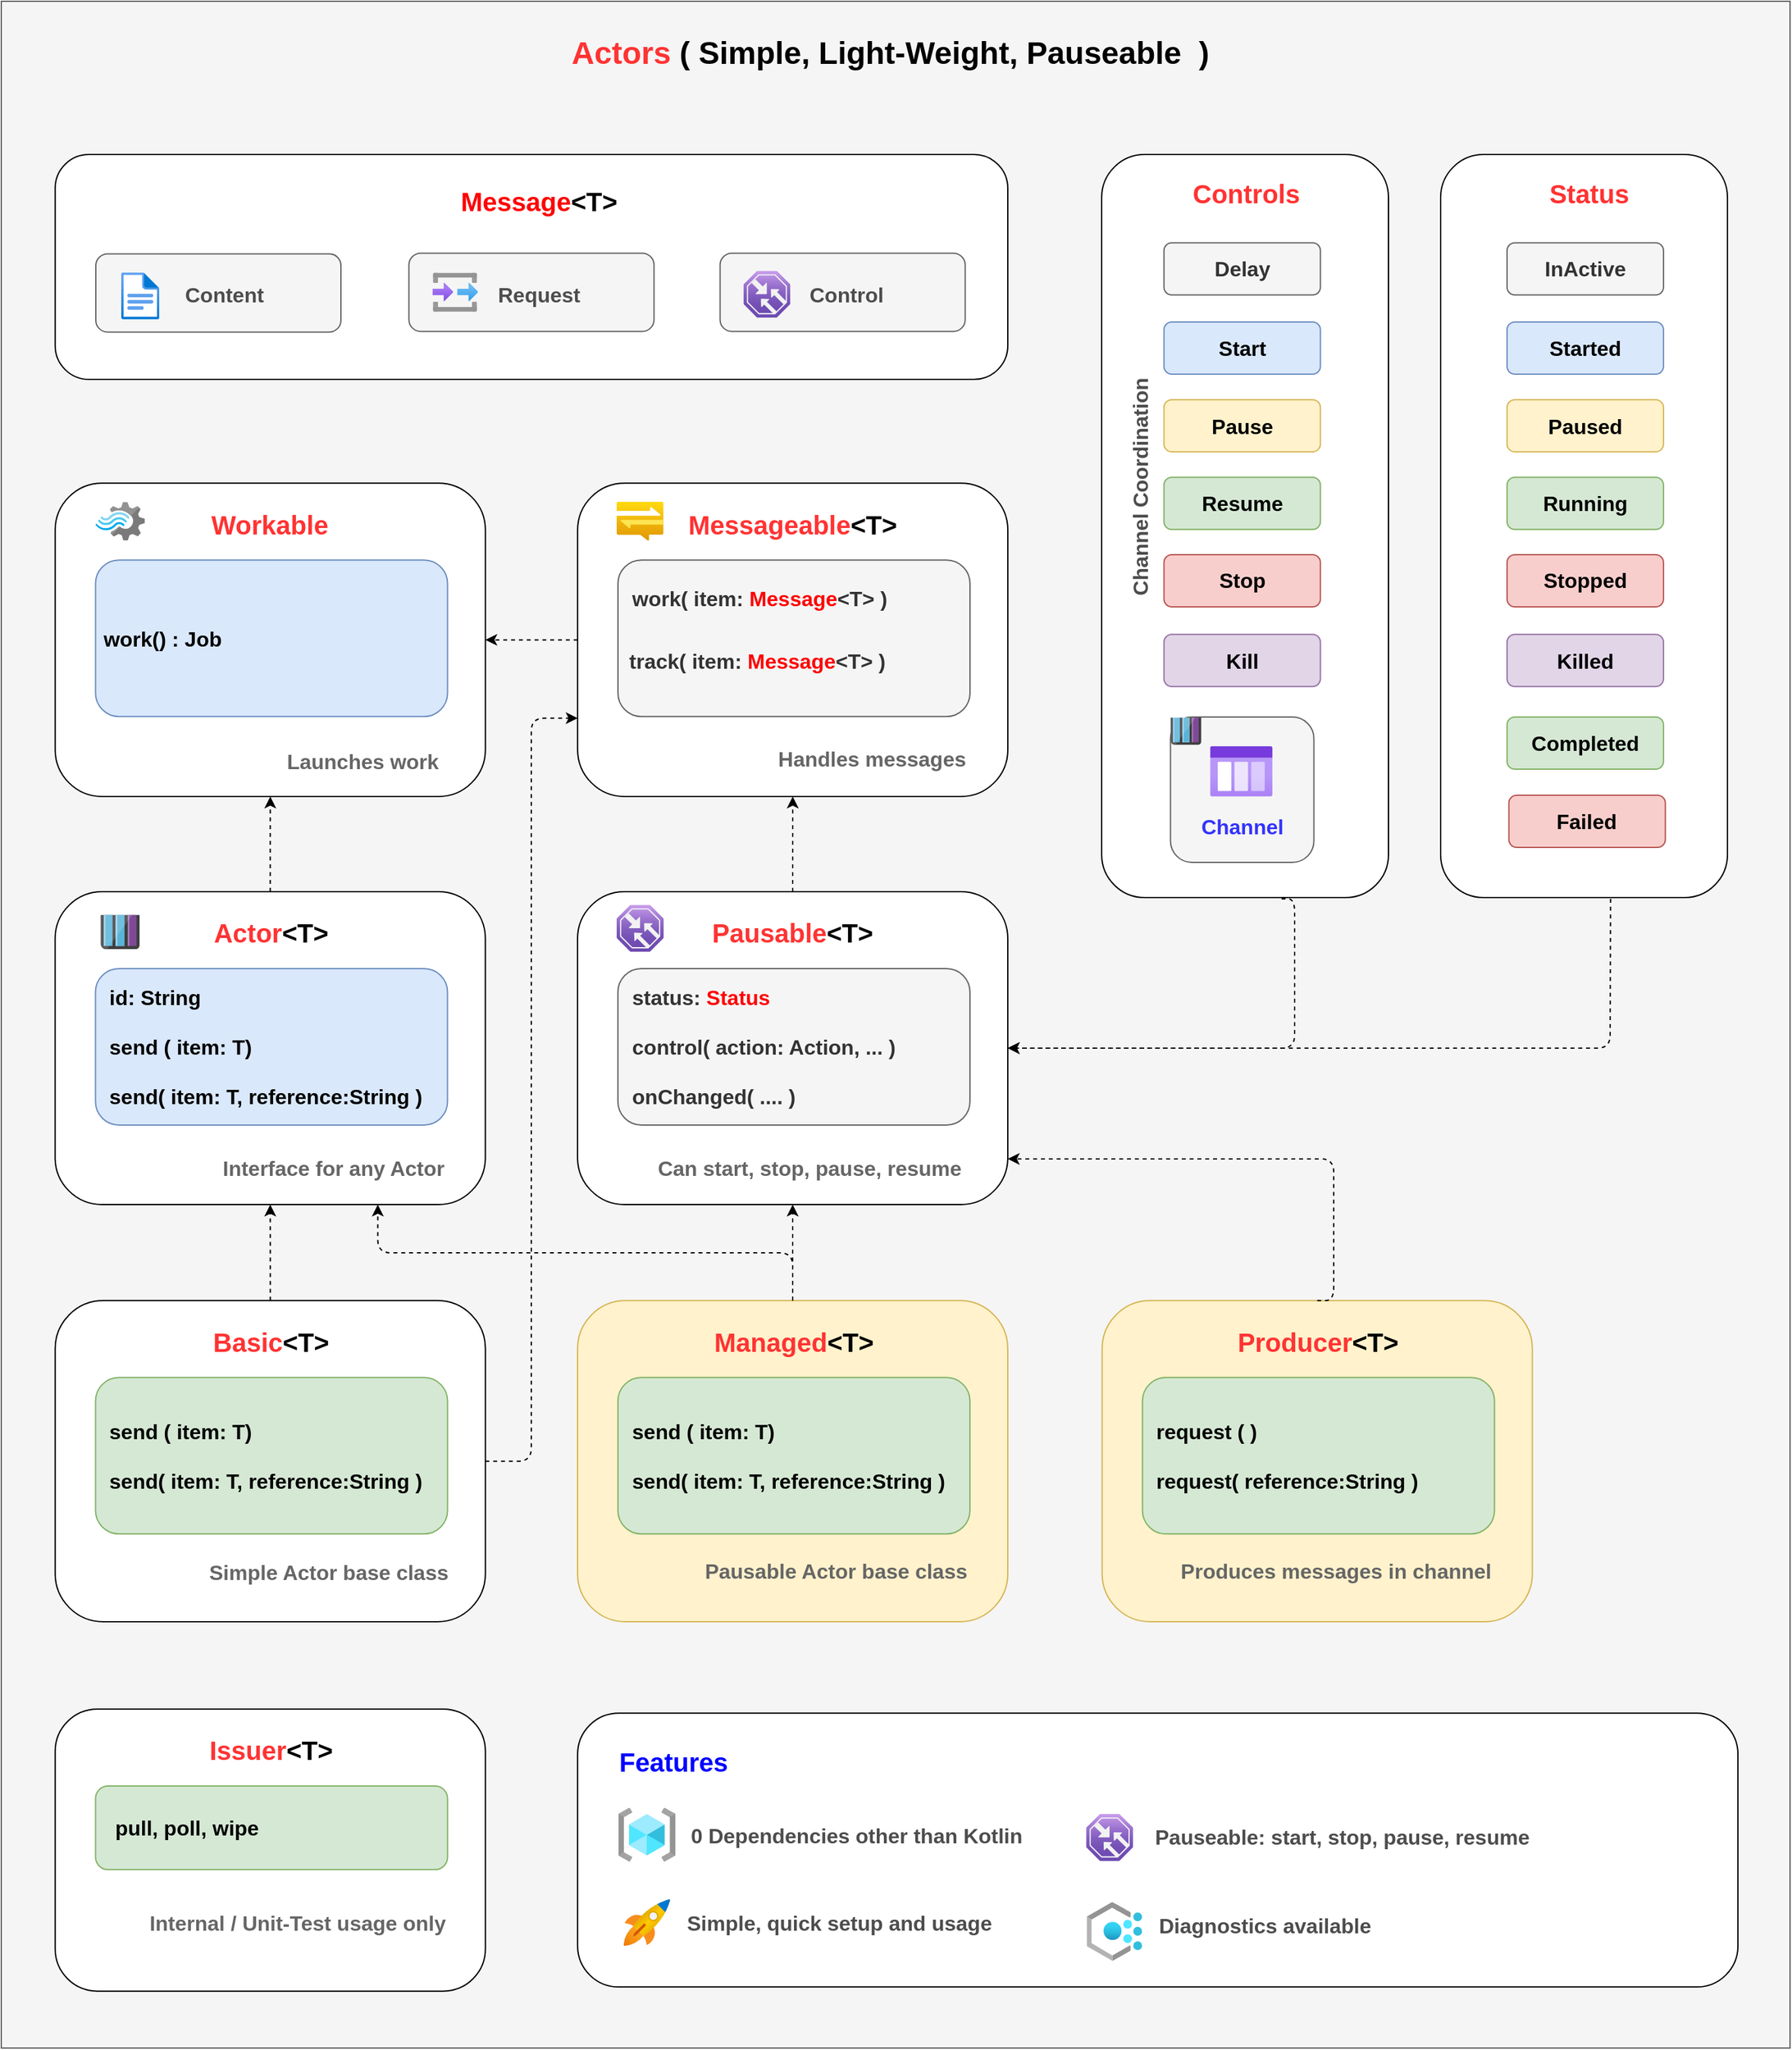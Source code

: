 <mxfile version="14.0.1" type="device"><diagram id="WI9T0HZ2pTsCkuznbFz-" name="Page-1"><mxGraphModel dx="2372" dy="1414" grid="1" gridSize="10" guides="1" tooltips="1" connect="1" arrows="1" fold="1" page="1" pageScale="1" pageWidth="583" pageHeight="413" math="0" shadow="0"><root><mxCell id="0"/><mxCell id="1" parent="0"/><mxCell id="dkpI0AUmnZosLw2rEWEU-10" value="" style="rounded=0;whiteSpace=wrap;html=1;fillColor=#f5f5f5;strokeColor=#666666;fontColor=#333333;" parent="1" vertex="1"><mxGeometry x="18" y="20" width="1372" height="1570" as="geometry"/></mxCell><mxCell id="uuMANsUaI2Tj1Zlfy81S-11" value="" style="rounded=1;whiteSpace=wrap;html=1;glass=0;strokeWidth=1;fontSize=14;align=left;" vertex="1" parent="1"><mxGeometry x="862" y="137.54" width="220" height="570" as="geometry"/></mxCell><mxCell id="HlOIRCmBT_TTQaV18blw-192" value="" style="rounded=1;whiteSpace=wrap;html=1;glass=0;strokeWidth=1;fontSize=14;align=left;" parent="1" vertex="1"><mxGeometry x="59.32" y="137.54" width="730.68" height="172.46" as="geometry"/></mxCell><mxCell id="HlOIRCmBT_TTQaV18blw-216" value="" style="rounded=1;whiteSpace=wrap;html=1;glass=0;strokeColor=#666666;strokeWidth=1;fillColor=#f5f5f5;fontSize=14;fontColor=#333333;align=right;" parent="1" vertex="1"><mxGeometry x="90.5" y="213.7" width="188" height="60" as="geometry"/></mxCell><mxCell id="LH2sXzoeOZG54SC4Cbi2-18" value="" style="rounded=1;whiteSpace=wrap;html=1;glass=0;align=left;" parent="1" vertex="1"><mxGeometry x="59.28" y="703" width="330" height="240" as="geometry"/></mxCell><mxCell id="LH2sXzoeOZG54SC4Cbi2-17" value="&lt;font size=&quot;1&quot;&gt;&lt;b style=&quot;font-size: 20px&quot;&gt;&lt;font color=&quot;#ff3333&quot;&gt;Actor&lt;/font&gt;&amp;lt;T&amp;gt;&lt;/b&gt;&lt;/font&gt;" style="text;html=1;strokeColor=none;fillColor=none;align=center;verticalAlign=middle;whiteSpace=wrap;rounded=0;" parent="1" vertex="1"><mxGeometry x="190.24" y="718.9" width="70" height="30" as="geometry"/></mxCell><mxCell id="dkpI0AUmnZosLw2rEWEU-12" value="&lt;font style=&quot;font-size: 24px&quot;&gt;&lt;b&gt;&lt;font color=&quot;#ff3333&quot; style=&quot;font-size: 24px&quot;&gt;Actors&lt;/font&gt;&lt;font color=&quot;#3333ff&quot; style=&quot;font-size: 24px&quot;&gt;&amp;nbsp;&lt;/font&gt;( Simple, Light-Weight, Pauseable&amp;nbsp; )&lt;/b&gt;&lt;/font&gt;" style="text;html=1;strokeColor=none;fillColor=none;align=center;verticalAlign=middle;whiteSpace=wrap;rounded=0;" parent="1" vertex="1"><mxGeometry x="50" y="50" width="1300" height="20" as="geometry"/></mxCell><mxCell id="HlOIRCmBT_TTQaV18blw-201" value="&lt;font style=&quot;font-size: 16px&quot;&gt;&lt;b&gt;Content&lt;/b&gt;&lt;/font&gt;" style="text;html=1;strokeColor=none;fillColor=none;align=left;verticalAlign=middle;whiteSpace=wrap;rounded=0;fontColor=#4D4D4D;" parent="1" vertex="1"><mxGeometry x="157.45" y="235.2" width="106.6" height="20" as="geometry"/></mxCell><mxCell id="HlOIRCmBT_TTQaV18blw-208" value="&lt;font&gt;&lt;b&gt;&lt;span style=&quot;font-size: 20px&quot;&gt;&lt;font color=&quot;#ff0000&quot;&gt;Message&lt;/font&gt;&lt;font color=&quot;#000000&quot;&gt;&amp;lt;T&amp;gt;&lt;/font&gt;&lt;/span&gt;&lt;br&gt;&lt;/b&gt;&lt;/font&gt;" style="text;html=1;strokeColor=none;fillColor=none;align=center;verticalAlign=middle;whiteSpace=wrap;rounded=0;fontColor=#0000FF;" parent="1" vertex="1"><mxGeometry x="99.5" y="157.54" width="660.5" height="30" as="geometry"/></mxCell><mxCell id="HlOIRCmBT_TTQaV18blw-219" value="" style="rounded=1;whiteSpace=wrap;html=1;glass=0;strokeColor=#666666;strokeWidth=1;fillColor=#f5f5f5;fontSize=14;fontColor=#333333;align=right;" parent="1" vertex="1"><mxGeometry x="330.66" y="213.2" width="188" height="60" as="geometry"/></mxCell><mxCell id="HlOIRCmBT_TTQaV18blw-221" value="&lt;font style=&quot;font-size: 16px&quot;&gt;&lt;b&gt;Request&lt;/b&gt;&lt;/font&gt;" style="text;html=1;strokeColor=none;fillColor=none;align=left;verticalAlign=middle;whiteSpace=wrap;rounded=0;fontColor=#4D4D4D;" parent="1" vertex="1"><mxGeometry x="397.36" y="234.7" width="110.81" height="20" as="geometry"/></mxCell><mxCell id="HlOIRCmBT_TTQaV18blw-226" value="" style="aspect=fixed;html=1;points=[];align=center;image;fontSize=12;image=img/lib/azure2/general/Input_Output.svg;rounded=0;glass=0;strokeColor=#D79B00;strokeWidth=1;fillColor=#66B2FF;gradientColor=none;" parent="1" vertex="1"><mxGeometry x="348.7" y="228.2" width="34.91" height="30" as="geometry"/></mxCell><mxCell id="HlOIRCmBT_TTQaV18blw-234" value="" style="rounded=1;whiteSpace=wrap;html=1;glass=0;strokeColor=#666666;strokeWidth=1;fillColor=#f5f5f5;fontSize=14;fontColor=#333333;align=right;" parent="1" vertex="1"><mxGeometry x="569.32" y="213.2" width="188" height="60" as="geometry"/></mxCell><mxCell id="HlOIRCmBT_TTQaV18blw-236" value="&lt;font style=&quot;font-size: 16px&quot;&gt;&lt;b&gt;Control&lt;/b&gt;&lt;/font&gt;" style="text;html=1;strokeColor=none;fillColor=none;align=left;verticalAlign=middle;whiteSpace=wrap;rounded=0;fontColor=#4D4D4D;" parent="1" vertex="1"><mxGeometry x="636.02" y="234.7" width="93.05" height="20" as="geometry"/></mxCell><mxCell id="HlOIRCmBT_TTQaV18blw-237" value="" style="aspect=fixed;html=1;points=[];align=center;image;fontSize=12;image=img/lib/azure2/networking/Traffic_Manager_Profiles.svg;rounded=0;glass=0;strokeColor=#D79B00;strokeWidth=1;fillColor=#66B2FF;gradientColor=none;" parent="1" vertex="1"><mxGeometry x="587.24" y="226.7" width="36" height="36" as="geometry"/></mxCell><mxCell id="HlOIRCmBT_TTQaV18blw-242" value="" style="rounded=1;whiteSpace=wrap;html=1;glass=0;align=left;fillColor=#f5f5f5;strokeColor=#666666;fontColor=#333333;" parent="1" vertex="1"><mxGeometry x="914.79" y="569.03" width="110" height="111.5" as="geometry"/></mxCell><mxCell id="HlOIRCmBT_TTQaV18blw-243" value="&lt;font style=&quot;font-size: 16px&quot; color=&quot;#3333ff&quot;&gt;&lt;b&gt;Channel&lt;/b&gt;&lt;/font&gt;" style="text;html=1;strokeColor=none;fillColor=none;align=center;verticalAlign=middle;whiteSpace=wrap;rounded=0;" parent="1" vertex="1"><mxGeometry x="929.79" y="642.89" width="80" height="20" as="geometry"/></mxCell><mxCell id="HlOIRCmBT_TTQaV18blw-244" value="" style="aspect=fixed;html=1;points=[];align=center;image;fontSize=12;image=img/lib/mscae/Queues_Storage.svg;glass=0;fillColor=#CCE5FF;" parent="1" vertex="1"><mxGeometry x="914.79" y="569.53" width="23.62" height="20.79" as="geometry"/></mxCell><mxCell id="HlOIRCmBT_TTQaV18blw-245" value="" style="aspect=fixed;html=1;points=[];align=center;image;fontSize=12;image=img/lib/azure2/general/Storage_Queue.svg;rounded=0;glass=0;strokeColor=#D79B00;strokeWidth=1;fillColor=#66B2FF;gradientColor=none;" parent="1" vertex="1"><mxGeometry x="945.17" y="591.19" width="47.8" height="38.84" as="geometry"/></mxCell><mxCell id="uuMANsUaI2Tj1Zlfy81S-4" value="&lt;font style=&quot;font-size: 16px&quot;&gt;&lt;b&gt;&amp;nbsp; id: String&lt;br&gt;&lt;/b&gt;&lt;b&gt;&lt;br&gt;&amp;nbsp; send ( item: T)&amp;nbsp;&lt;br&gt;&lt;br&gt;&amp;nbsp; send( item: T, reference:String )&amp;nbsp;&lt;/b&gt;&lt;/font&gt;" style="rounded=1;whiteSpace=wrap;html=1;align=left;fillColor=#dae8fc;strokeColor=#6c8ebf;" vertex="1" parent="1"><mxGeometry x="90.24" y="762" width="270" height="120" as="geometry"/></mxCell><mxCell id="uuMANsUaI2Tj1Zlfy81S-5" value="" style="rounded=1;whiteSpace=wrap;html=1;glass=0;align=left;" vertex="1" parent="1"><mxGeometry x="460.04" y="389.63" width="330" height="240.37" as="geometry"/></mxCell><mxCell id="uuMANsUaI2Tj1Zlfy81S-6" value="&lt;font size=&quot;1&quot;&gt;&lt;b style=&quot;font-size: 20px&quot;&gt;&lt;font color=&quot;#ff3333&quot;&gt;Messageable&lt;/font&gt;&amp;lt;T&amp;gt;&lt;/b&gt;&lt;/font&gt;" style="text;html=1;strokeColor=none;fillColor=none;align=center;verticalAlign=middle;whiteSpace=wrap;rounded=0;" vertex="1" parent="1"><mxGeometry x="490.04" y="405.53" width="270" height="30" as="geometry"/></mxCell><mxCell id="uuMANsUaI2Tj1Zlfy81S-7" value="&lt;span style=&quot;font-size: 16px&quot;&gt;&lt;b&gt;&amp;nbsp; work( item: &lt;font color=&quot;#ff0000&quot;&gt;Message&lt;/font&gt;&amp;lt;T&amp;gt; )&amp;nbsp;&lt;br&gt;&lt;/b&gt;&lt;/span&gt;&lt;br&gt;&lt;br&gt;&amp;nbsp;&amp;nbsp;&lt;b style=&quot;font-size: 16px&quot;&gt;track( item: &lt;font color=&quot;#ff0000&quot;&gt;Message&lt;/font&gt;&amp;lt;T&amp;gt; )&amp;nbsp;&lt;/b&gt;&lt;br&gt;&amp;nbsp; &amp;nbsp;" style="rounded=1;whiteSpace=wrap;html=1;align=left;fillColor=#f5f5f5;strokeColor=#666666;fontColor=#333333;" vertex="1" parent="1"><mxGeometry x="491.0" y="448.63" width="270" height="120" as="geometry"/></mxCell><mxCell id="uuMANsUaI2Tj1Zlfy81S-8" value="" style="rounded=1;whiteSpace=wrap;html=1;glass=0;align=left;" vertex="1" parent="1"><mxGeometry x="460" y="703" width="330" height="240" as="geometry"/></mxCell><mxCell id="uuMANsUaI2Tj1Zlfy81S-9" value="&lt;font size=&quot;1&quot;&gt;&lt;b style=&quot;font-size: 20px&quot;&gt;&lt;font color=&quot;#ff3333&quot;&gt;Pausable&lt;/font&gt;&amp;lt;T&amp;gt;&lt;/b&gt;&lt;/font&gt;" style="text;html=1;strokeColor=none;fillColor=none;align=center;verticalAlign=middle;whiteSpace=wrap;rounded=0;" vertex="1" parent="1"><mxGeometry x="490.0" y="718.9" width="270" height="30" as="geometry"/></mxCell><mxCell id="uuMANsUaI2Tj1Zlfy81S-10" value="&lt;font style=&quot;font-size: 16px&quot;&gt;&lt;b&gt;&amp;nbsp; status: &lt;font color=&quot;#ff0000&quot;&gt;Status&lt;/font&gt;&lt;br&gt;&lt;br&gt;&amp;nbsp; control( action: Action, ... )&amp;nbsp;&lt;br&gt;&lt;br&gt;&amp;nbsp; onChanged( .... )&amp;nbsp;&lt;br&gt;&lt;/b&gt;&lt;/font&gt;" style="rounded=1;whiteSpace=wrap;html=1;align=left;fillColor=#f5f5f5;strokeColor=#666666;fontColor=#333333;" vertex="1" parent="1"><mxGeometry x="490.96" y="762.0" width="270" height="120" as="geometry"/></mxCell><mxCell id="uuMANsUaI2Tj1Zlfy81S-12" value="&lt;b&gt;&lt;font style=&quot;font-size: 16px&quot;&gt;Pause&lt;/font&gt;&lt;/b&gt;" style="rounded=1;whiteSpace=wrap;html=1;fillColor=#fff2cc;strokeColor=#d6b656;" vertex="1" parent="1"><mxGeometry x="909.79" y="325.59" width="120" height="40" as="geometry"/></mxCell><mxCell id="uuMANsUaI2Tj1Zlfy81S-13" value="&lt;b&gt;&lt;font style=&quot;font-size: 16px&quot;&gt;Start&lt;/font&gt;&lt;/b&gt;" style="rounded=1;whiteSpace=wrap;html=1;fillColor=#dae8fc;strokeColor=#6c8ebf;" vertex="1" parent="1"><mxGeometry x="909.79" y="265.98" width="120" height="40" as="geometry"/></mxCell><mxCell id="uuMANsUaI2Tj1Zlfy81S-14" value="&lt;span style=&quot;font-size: 16px&quot;&gt;&lt;b&gt;Delay&lt;/b&gt;&lt;/span&gt;" style="rounded=1;whiteSpace=wrap;html=1;fillColor=#f5f5f5;strokeColor=#666666;fontColor=#333333;" vertex="1" parent="1"><mxGeometry x="909.79" y="205.23" width="120" height="40" as="geometry"/></mxCell><mxCell id="uuMANsUaI2Tj1Zlfy81S-15" value="&lt;span style=&quot;font-size: 16px&quot;&gt;&lt;b&gt;Resume&lt;/b&gt;&lt;/span&gt;" style="rounded=1;whiteSpace=wrap;html=1;fillColor=#d5e8d4;strokeColor=#82b366;" vertex="1" parent="1"><mxGeometry x="909.79" y="385.11" width="120" height="40" as="geometry"/></mxCell><mxCell id="uuMANsUaI2Tj1Zlfy81S-16" value="&lt;span style=&quot;font-size: 16px&quot;&gt;&lt;b&gt;Stop&lt;/b&gt;&lt;/span&gt;" style="rounded=1;whiteSpace=wrap;html=1;fillColor=#f8cecc;strokeColor=#b85450;" vertex="1" parent="1"><mxGeometry x="909.79" y="444.48" width="120" height="40" as="geometry"/></mxCell><mxCell id="uuMANsUaI2Tj1Zlfy81S-17" value="&lt;span style=&quot;font-size: 16px&quot;&gt;&lt;b&gt;Kill&lt;/b&gt;&lt;/span&gt;" style="rounded=1;whiteSpace=wrap;html=1;fillColor=#e1d5e7;strokeColor=#9673a6;" vertex="1" parent="1"><mxGeometry x="909.79" y="505.61" width="120" height="40" as="geometry"/></mxCell><mxCell id="uuMANsUaI2Tj1Zlfy81S-18" value="&lt;font color=&quot;#ff3333&quot;&gt;&lt;b&gt;&lt;font style=&quot;font-size: 20px&quot;&gt;Controls&lt;/font&gt;&lt;br&gt;&lt;/b&gt;&lt;/font&gt;" style="text;html=1;strokeColor=none;fillColor=none;align=center;verticalAlign=middle;whiteSpace=wrap;rounded=0;" vertex="1" parent="1"><mxGeometry x="907.61" y="151.7" width="130" height="30" as="geometry"/></mxCell><mxCell id="uuMANsUaI2Tj1Zlfy81S-19" value="" style="rounded=1;whiteSpace=wrap;html=1;glass=0;strokeWidth=1;fontSize=14;align=left;" vertex="1" parent="1"><mxGeometry x="1122" y="137.54" width="220" height="570" as="geometry"/></mxCell><mxCell id="uuMANsUaI2Tj1Zlfy81S-20" value="&lt;b&gt;&lt;font style=&quot;font-size: 16px&quot;&gt;Paused&lt;/font&gt;&lt;/b&gt;" style="rounded=1;whiteSpace=wrap;html=1;fillColor=#fff2cc;strokeColor=#d6b656;" vertex="1" parent="1"><mxGeometry x="1172.93" y="325.59" width="120" height="40" as="geometry"/></mxCell><mxCell id="uuMANsUaI2Tj1Zlfy81S-21" value="&lt;b&gt;&lt;font style=&quot;font-size: 16px&quot;&gt;Started&lt;/font&gt;&lt;/b&gt;" style="rounded=1;whiteSpace=wrap;html=1;fillColor=#dae8fc;strokeColor=#6c8ebf;" vertex="1" parent="1"><mxGeometry x="1172.93" y="265.98" width="120" height="40" as="geometry"/></mxCell><mxCell id="uuMANsUaI2Tj1Zlfy81S-22" value="&lt;span style=&quot;font-size: 16px&quot;&gt;&lt;b&gt;InActive&lt;/b&gt;&lt;/span&gt;" style="rounded=1;whiteSpace=wrap;html=1;fillColor=#f5f5f5;strokeColor=#666666;fontColor=#333333;" vertex="1" parent="1"><mxGeometry x="1172.93" y="205.23" width="120" height="40" as="geometry"/></mxCell><mxCell id="uuMANsUaI2Tj1Zlfy81S-23" value="&lt;span style=&quot;font-size: 16px&quot;&gt;&lt;b&gt;Running&lt;/b&gt;&lt;/span&gt;" style="rounded=1;whiteSpace=wrap;html=1;fillColor=#d5e8d4;strokeColor=#82b366;" vertex="1" parent="1"><mxGeometry x="1172.93" y="385.11" width="120" height="40" as="geometry"/></mxCell><mxCell id="uuMANsUaI2Tj1Zlfy81S-24" value="&lt;span style=&quot;font-size: 16px&quot;&gt;&lt;b&gt;Stopped&lt;/b&gt;&lt;/span&gt;" style="rounded=1;whiteSpace=wrap;html=1;fillColor=#f8cecc;strokeColor=#b85450;" vertex="1" parent="1"><mxGeometry x="1172.93" y="444.48" width="120" height="40" as="geometry"/></mxCell><mxCell id="uuMANsUaI2Tj1Zlfy81S-25" value="&lt;span style=&quot;font-size: 16px&quot;&gt;&lt;b&gt;Killed&lt;/b&gt;&lt;/span&gt;" style="rounded=1;whiteSpace=wrap;html=1;fillColor=#e1d5e7;strokeColor=#9673a6;" vertex="1" parent="1"><mxGeometry x="1172.93" y="505.61" width="120" height="40" as="geometry"/></mxCell><mxCell id="uuMANsUaI2Tj1Zlfy81S-26" value="&lt;font color=&quot;#ff3333&quot;&gt;&lt;b&gt;&lt;font style=&quot;font-size: 20px&quot;&gt;Status&lt;/font&gt;&lt;br&gt;&lt;/b&gt;&lt;/font&gt;" style="text;html=1;strokeColor=none;fillColor=none;align=center;verticalAlign=middle;whiteSpace=wrap;rounded=0;" vertex="1" parent="1"><mxGeometry x="1170.75" y="151.7" width="130" height="30" as="geometry"/></mxCell><mxCell id="uuMANsUaI2Tj1Zlfy81S-27" value="&lt;span style=&quot;font-size: 16px&quot;&gt;&lt;b&gt;Completed&lt;/b&gt;&lt;/span&gt;" style="rounded=1;whiteSpace=wrap;html=1;fillColor=#d5e8d4;strokeColor=#82b366;" vertex="1" parent="1"><mxGeometry x="1172.93" y="569.03" width="120" height="40" as="geometry"/></mxCell><mxCell id="uuMANsUaI2Tj1Zlfy81S-28" value="&lt;span style=&quot;font-size: 16px&quot;&gt;&lt;b&gt;Failed&lt;/b&gt;&lt;/span&gt;" style="rounded=1;whiteSpace=wrap;html=1;fillColor=#f8cecc;strokeColor=#b85450;" vertex="1" parent="1"><mxGeometry x="1174.34" y="629.03" width="120" height="40" as="geometry"/></mxCell><mxCell id="uuMANsUaI2Tj1Zlfy81S-29" value="" style="rounded=1;whiteSpace=wrap;html=1;glass=0;align=left;" vertex="1" parent="1"><mxGeometry x="59.32" y="1016.66" width="330" height="246.34" as="geometry"/></mxCell><mxCell id="uuMANsUaI2Tj1Zlfy81S-30" value="&lt;font size=&quot;1&quot;&gt;&lt;b style=&quot;font-size: 20px&quot;&gt;&lt;font color=&quot;#ff3333&quot;&gt;Basic&lt;/font&gt;&amp;lt;T&amp;gt;&lt;/b&gt;&lt;/font&gt;" style="text;html=1;strokeColor=none;fillColor=none;align=center;verticalAlign=middle;whiteSpace=wrap;rounded=0;" vertex="1" parent="1"><mxGeometry x="190.28" y="1032.56" width="70" height="30" as="geometry"/></mxCell><mxCell id="uuMANsUaI2Tj1Zlfy81S-31" value="&lt;font style=&quot;font-size: 16px&quot;&gt;&lt;b&gt;&amp;nbsp; send ( item: T)&amp;nbsp;&lt;br&gt;&lt;br&gt;&amp;nbsp; send( item: T, reference:String )&amp;nbsp;&lt;/b&gt;&lt;/font&gt;" style="rounded=1;whiteSpace=wrap;html=1;align=left;fillColor=#d5e8d4;strokeColor=#82b366;" vertex="1" parent="1"><mxGeometry x="90.28" y="1075.66" width="270" height="120" as="geometry"/></mxCell><mxCell id="uuMANsUaI2Tj1Zlfy81S-32" value="" style="rounded=1;whiteSpace=wrap;html=1;glass=0;align=left;fillColor=#fff2cc;strokeColor=#d6b656;" vertex="1" parent="1"><mxGeometry x="460" y="1016.66" width="330" height="246.34" as="geometry"/></mxCell><mxCell id="uuMANsUaI2Tj1Zlfy81S-33" value="&lt;font size=&quot;1&quot;&gt;&lt;b style=&quot;font-size: 20px&quot;&gt;&lt;font color=&quot;#ff3333&quot;&gt;Managed&lt;/font&gt;&amp;lt;T&amp;gt;&lt;/b&gt;&lt;/font&gt;" style="text;html=1;strokeColor=none;fillColor=none;align=center;verticalAlign=middle;whiteSpace=wrap;rounded=0;" vertex="1" parent="1"><mxGeometry x="590.96" y="1032.56" width="70" height="30" as="geometry"/></mxCell><mxCell id="uuMANsUaI2Tj1Zlfy81S-34" value="&lt;font style=&quot;font-size: 16px&quot;&gt;&lt;b&gt;&amp;nbsp; send ( item: T)&amp;nbsp;&lt;br&gt;&lt;br&gt;&amp;nbsp; send( item: T, reference:String )&amp;nbsp;&lt;/b&gt;&lt;/font&gt;" style="rounded=1;whiteSpace=wrap;html=1;align=left;fillColor=#d5e8d4;strokeColor=#82b366;" vertex="1" parent="1"><mxGeometry x="490.96" y="1075.66" width="270" height="120" as="geometry"/></mxCell><mxCell id="uuMANsUaI2Tj1Zlfy81S-35" value="" style="rounded=1;whiteSpace=wrap;html=1;glass=0;align=left;fillColor=#fff2cc;strokeColor=#d6b656;" vertex="1" parent="1"><mxGeometry x="862.34" y="1016.66" width="330" height="246.34" as="geometry"/></mxCell><mxCell id="uuMANsUaI2Tj1Zlfy81S-36" value="&lt;font size=&quot;1&quot;&gt;&lt;b style=&quot;font-size: 20px&quot;&gt;&lt;font color=&quot;#ff3333&quot;&gt;Producer&lt;/font&gt;&amp;lt;T&amp;gt;&lt;/b&gt;&lt;/font&gt;" style="text;html=1;strokeColor=none;fillColor=none;align=center;verticalAlign=middle;whiteSpace=wrap;rounded=0;" vertex="1" parent="1"><mxGeometry x="993.3" y="1032.56" width="70" height="30" as="geometry"/></mxCell><mxCell id="uuMANsUaI2Tj1Zlfy81S-37" value="&lt;font style=&quot;font-size: 16px&quot;&gt;&lt;b&gt;&amp;nbsp; request ( )&lt;br&gt;&lt;br&gt;&amp;nbsp; request( reference:String )&amp;nbsp;&lt;/b&gt;&lt;/font&gt;" style="rounded=1;whiteSpace=wrap;html=1;align=left;fillColor=#d5e8d4;strokeColor=#82b366;" vertex="1" parent="1"><mxGeometry x="893.3" y="1075.66" width="270" height="120" as="geometry"/></mxCell><mxCell id="uuMANsUaI2Tj1Zlfy81S-38" value="" style="endArrow=classic;html=1;exitX=0.5;exitY=0;exitDx=0;exitDy=0;entryX=0.5;entryY=1;entryDx=0;entryDy=0;dashed=1;" edge="1" parent="1" source="uuMANsUaI2Tj1Zlfy81S-8" target="uuMANsUaI2Tj1Zlfy81S-5"><mxGeometry width="50" height="50" relative="1" as="geometry"><mxPoint x="-260" y="807.85" as="sourcePoint"/><mxPoint x="-210" y="757.85" as="targetPoint"/></mxGeometry></mxCell><mxCell id="uuMANsUaI2Tj1Zlfy81S-39" value="" style="edgeStyle=elbowEdgeStyle;elbow=vertical;endArrow=classic;html=1;dashed=1;exitX=0.5;exitY=0;exitDx=0;exitDy=0;entryX=0.5;entryY=1;entryDx=0;entryDy=0;" edge="1" parent="1" source="uuMANsUaI2Tj1Zlfy81S-32" target="uuMANsUaI2Tj1Zlfy81S-8"><mxGeometry width="50" height="50" relative="1" as="geometry"><mxPoint x="-368.32" y="1243" as="sourcePoint"/><mxPoint x="-318.32" y="1193" as="targetPoint"/></mxGeometry></mxCell><mxCell id="uuMANsUaI2Tj1Zlfy81S-41" value="" style="edgeStyle=elbowEdgeStyle;elbow=vertical;endArrow=classic;html=1;dashed=1;exitX=0.5;exitY=0;exitDx=0;exitDy=0;entryX=0.5;entryY=1;entryDx=0;entryDy=0;" edge="1" parent="1" source="uuMANsUaI2Tj1Zlfy81S-29" target="LH2sXzoeOZG54SC4Cbi2-18"><mxGeometry width="50" height="50" relative="1" as="geometry"><mxPoint x="-160" y="943" as="sourcePoint"/><mxPoint x="-110" y="893" as="targetPoint"/></mxGeometry></mxCell><mxCell id="uuMANsUaI2Tj1Zlfy81S-42" value="" style="rounded=1;whiteSpace=wrap;html=1;glass=0;align=left;" vertex="1" parent="1"><mxGeometry x="59.32" y="389.63" width="330" height="240.37" as="geometry"/></mxCell><mxCell id="uuMANsUaI2Tj1Zlfy81S-43" value="&lt;font size=&quot;1&quot;&gt;&lt;b style=&quot;font-size: 20px&quot;&gt;&lt;font color=&quot;#ff3333&quot;&gt;Workable&lt;/font&gt;&lt;/b&gt;&lt;/font&gt;" style="text;html=1;strokeColor=none;fillColor=none;align=center;verticalAlign=middle;whiteSpace=wrap;rounded=0;" vertex="1" parent="1"><mxGeometry x="89.32" y="405.53" width="270" height="30" as="geometry"/></mxCell><mxCell id="uuMANsUaI2Tj1Zlfy81S-44" value="&lt;span style=&quot;font-size: 16px&quot;&gt;&lt;b&gt;&amp;nbsp;work() : Job&lt;/b&gt;&lt;/span&gt;" style="rounded=1;whiteSpace=wrap;html=1;align=left;fillColor=#dae8fc;strokeColor=#6c8ebf;" vertex="1" parent="1"><mxGeometry x="90.28" y="448.63" width="270" height="120" as="geometry"/></mxCell><mxCell id="uuMANsUaI2Tj1Zlfy81S-47" value="" style="edgeStyle=elbowEdgeStyle;elbow=horizontal;endArrow=classic;html=1;dashed=1;exitX=0;exitY=0.5;exitDx=0;exitDy=0;" edge="1" parent="1" source="uuMANsUaI2Tj1Zlfy81S-5" target="uuMANsUaI2Tj1Zlfy81S-42"><mxGeometry width="50" height="50" relative="1" as="geometry"><mxPoint x="-220.92" y="952.84" as="sourcePoint"/><mxPoint x="-170.92" y="902.84" as="targetPoint"/></mxGeometry></mxCell><mxCell id="uuMANsUaI2Tj1Zlfy81S-48" value="" style="edgeStyle=elbowEdgeStyle;elbow=vertical;endArrow=classic;html=1;dashed=1;exitX=0.5;exitY=0;exitDx=0;exitDy=0;entryX=0.5;entryY=1;entryDx=0;entryDy=0;" edge="1" parent="1" source="LH2sXzoeOZG54SC4Cbi2-18" target="uuMANsUaI2Tj1Zlfy81S-42"><mxGeometry width="50" height="50" relative="1" as="geometry"><mxPoint x="-170" y="1040" as="sourcePoint"/><mxPoint x="-120" y="990" as="targetPoint"/></mxGeometry></mxCell><mxCell id="uuMANsUaI2Tj1Zlfy81S-49" value="" style="aspect=fixed;html=1;points=[];align=center;image;fontSize=12;image=img/lib/azure2/networking/Traffic_Manager_Profiles.svg;rounded=0;glass=0;strokeColor=#D79B00;strokeWidth=1;fillColor=#66B2FF;gradientColor=none;" vertex="1" parent="1"><mxGeometry x="490.0" y="713.07" width="36" height="36" as="geometry"/></mxCell><mxCell id="uuMANsUaI2Tj1Zlfy81S-51" value="" style="aspect=fixed;html=1;points=[];align=center;image;fontSize=12;image=img/lib/mscae/Stream_Analytics.svg;glass=0;fillColor=#CCE5FF;" vertex="1" parent="1"><mxGeometry x="90.28" y="404.08" width="37.72" height="29.42" as="geometry"/></mxCell><mxCell id="uuMANsUaI2Tj1Zlfy81S-53" value="" style="aspect=fixed;html=1;points=[];align=center;image;fontSize=12;image=img/lib/mscae/Queues_Storage.svg;glass=0;fillColor=#CCE5FF;" vertex="1" parent="1"><mxGeometry x="94.15" y="720.7" width="29.98" height="26.39" as="geometry"/></mxCell><mxCell id="uuMANsUaI2Tj1Zlfy81S-54" value="" style="aspect=fixed;html=1;points=[];align=center;image;fontSize=12;image=img/lib/azure2/iot/Notification_Hubs.svg;" vertex="1" parent="1"><mxGeometry x="490" y="403.79" width="35.89" height="30" as="geometry"/></mxCell><mxCell id="uuMANsUaI2Tj1Zlfy81S-56" value="" style="edgeStyle=elbowEdgeStyle;elbow=horizontal;endArrow=classic;html=1;dashed=1;exitX=0.5;exitY=1;exitDx=0;exitDy=0;entryX=1;entryY=0.5;entryDx=0;entryDy=0;" edge="1" parent="1" target="uuMANsUaI2Tj1Zlfy81S-8"><mxGeometry width="50" height="50" relative="1" as="geometry"><mxPoint x="1252.34" y="708.53" as="sourcePoint"/><mxPoint x="1240" y="823" as="targetPoint"/><Array as="points"><mxPoint x="1252" y="743"/><mxPoint x="1252" y="773"/></Array></mxGeometry></mxCell><mxCell id="uuMANsUaI2Tj1Zlfy81S-57" value="" style="edgeStyle=elbowEdgeStyle;elbow=horizontal;endArrow=classic;html=1;dashed=1;exitX=0.5;exitY=1;exitDx=0;exitDy=0;entryX=1;entryY=0.5;entryDx=0;entryDy=0;" edge="1" parent="1" target="uuMANsUaI2Tj1Zlfy81S-8"><mxGeometry width="50" height="50" relative="1" as="geometry"><mxPoint x="1000" y="708.53" as="sourcePoint"/><mxPoint x="862.34" y="858.0" as="targetPoint"/><Array as="points"><mxPoint x="1010" y="743"/><mxPoint x="1324.34" y="868.15"/></Array></mxGeometry></mxCell><mxCell id="uuMANsUaI2Tj1Zlfy81S-58" value="" style="edgeStyle=elbowEdgeStyle;elbow=horizontal;endArrow=classic;html=1;dashed=1;exitX=0.5;exitY=0;exitDx=0;exitDy=0;entryX=1;entryY=0.854;entryDx=0;entryDy=0;entryPerimeter=0;" edge="1" parent="1" source="uuMANsUaI2Tj1Zlfy81S-35" target="uuMANsUaI2Tj1Zlfy81S-8"><mxGeometry width="50" height="50" relative="1" as="geometry"><mxPoint x="1470" y="1010" as="sourcePoint"/><mxPoint x="1520" y="960" as="targetPoint"/><Array as="points"><mxPoint x="1040" y="960"/></Array></mxGeometry></mxCell><mxCell id="uuMANsUaI2Tj1Zlfy81S-59" value="" style="edgeStyle=elbowEdgeStyle;elbow=vertical;endArrow=classic;html=1;dashed=1;exitX=0.5;exitY=0;exitDx=0;exitDy=0;entryX=0.75;entryY=1;entryDx=0;entryDy=0;" edge="1" parent="1" source="uuMANsUaI2Tj1Zlfy81S-32" target="LH2sXzoeOZG54SC4Cbi2-18"><mxGeometry width="50" height="50" relative="1" as="geometry"><mxPoint x="-70" y="1050" as="sourcePoint"/><mxPoint x="-20" y="1000" as="targetPoint"/><Array as="points"><mxPoint x="470" y="980"/></Array></mxGeometry></mxCell><mxCell id="uuMANsUaI2Tj1Zlfy81S-60" value="&lt;font style=&quot;font-size: 16px&quot;&gt;&lt;b&gt;Channel Coordination&lt;br&gt;&lt;/b&gt;&lt;/font&gt;" style="text;html=1;strokeColor=none;fillColor=none;align=center;verticalAlign=middle;whiteSpace=wrap;rounded=0;rotation=-90;fontColor=#4D4D4D;" vertex="1" parent="1"><mxGeometry x="750" y="377.54" width="282.5" height="30" as="geometry"/></mxCell><mxCell id="uuMANsUaI2Tj1Zlfy81S-61" value="&lt;span style=&quot;font-size: 16px&quot;&gt;&lt;b&gt;Interface for any Actor&lt;/b&gt;&lt;/span&gt;" style="text;html=1;strokeColor=none;fillColor=none;align=right;verticalAlign=middle;whiteSpace=wrap;rounded=0;fontColor=#666666;" vertex="1" parent="1"><mxGeometry x="90.24" y="900" width="269.76" height="30" as="geometry"/></mxCell><mxCell id="uuMANsUaI2Tj1Zlfy81S-62" value="&lt;span style=&quot;font-size: 16px&quot;&gt;&lt;b&gt;Can start, stop, pause, resume&amp;nbsp;&lt;/b&gt;&lt;/span&gt;" style="text;html=1;strokeColor=none;fillColor=none;align=right;verticalAlign=middle;whiteSpace=wrap;rounded=0;fontColor=#666666;" vertex="1" parent="1"><mxGeometry x="491.24" y="900" width="269.76" height="30" as="geometry"/></mxCell><mxCell id="uuMANsUaI2Tj1Zlfy81S-63" value="&lt;span style=&quot;font-size: 16px&quot;&gt;&lt;b&gt;Simple Actor base class&lt;/b&gt;&lt;/span&gt;" style="text;html=1;strokeColor=none;fillColor=none;align=right;verticalAlign=middle;whiteSpace=wrap;rounded=0;fontColor=#666666;" vertex="1" parent="1"><mxGeometry x="93.15" y="1210" width="269.76" height="30" as="geometry"/></mxCell><mxCell id="uuMANsUaI2Tj1Zlfy81S-64" value="&lt;span style=&quot;font-size: 16px&quot;&gt;&lt;b&gt;Pausable Actor base class&lt;/b&gt;&lt;/span&gt;" style="text;html=1;strokeColor=none;fillColor=none;align=right;verticalAlign=middle;whiteSpace=wrap;rounded=0;fontColor=#666666;" vertex="1" parent="1"><mxGeometry x="491.24" y="1209" width="269.76" height="30" as="geometry"/></mxCell><mxCell id="uuMANsUaI2Tj1Zlfy81S-65" value="&lt;span style=&quot;font-size: 16px&quot;&gt;&lt;b&gt;Launches work&amp;nbsp;&lt;/b&gt;&lt;/span&gt;" style="text;html=1;strokeColor=none;fillColor=none;align=right;verticalAlign=middle;whiteSpace=wrap;rounded=0;fontColor=#666666;" vertex="1" parent="1"><mxGeometry x="90.24" y="588.31" width="269.76" height="30" as="geometry"/></mxCell><mxCell id="uuMANsUaI2Tj1Zlfy81S-66" value="&lt;span style=&quot;font-size: 16px&quot;&gt;&lt;b&gt;Handles messages&lt;/b&gt;&lt;/span&gt;" style="text;html=1;strokeColor=none;fillColor=none;align=right;verticalAlign=middle;whiteSpace=wrap;rounded=0;fontColor=#666666;" vertex="1" parent="1"><mxGeometry x="490.24" y="586.02" width="269.76" height="30" as="geometry"/></mxCell><mxCell id="uuMANsUaI2Tj1Zlfy81S-67" value="&lt;span style=&quot;font-size: 16px&quot;&gt;&lt;b&gt;Produces messages in channel&lt;/b&gt;&lt;/span&gt;" style="text;html=1;strokeColor=none;fillColor=none;align=right;verticalAlign=middle;whiteSpace=wrap;rounded=0;fontColor=#666666;" vertex="1" parent="1"><mxGeometry x="893.3" y="1209" width="269.76" height="30" as="geometry"/></mxCell><mxCell id="uuMANsUaI2Tj1Zlfy81S-68" value="" style="aspect=fixed;html=1;points=[];align=center;image;fontSize=12;image=img/lib/azure2/general/File.svg;" vertex="1" parent="1"><mxGeometry x="110" y="227.97" width="29.22" height="36" as="geometry"/></mxCell><mxCell id="uuMANsUaI2Tj1Zlfy81S-69" value="" style="rounded=1;whiteSpace=wrap;html=1;glass=0;strokeWidth=1;fontSize=14;align=left;" vertex="1" parent="1"><mxGeometry x="460.04" y="1333.17" width="890" height="210" as="geometry"/></mxCell><mxCell id="uuMANsUaI2Tj1Zlfy81S-70" value="&lt;div&gt;&lt;b&gt;&lt;span style=&quot;font-size: 20px&quot;&gt;Features&lt;/span&gt;&lt;/b&gt;&lt;/div&gt;" style="text;html=1;strokeColor=none;fillColor=none;align=left;verticalAlign=middle;whiteSpace=wrap;rounded=0;fontColor=#0000FF;" vertex="1" parent="1"><mxGeometry x="490.04" y="1355.27" width="820" height="30" as="geometry"/></mxCell><mxCell id="uuMANsUaI2Tj1Zlfy81S-71" value="&lt;font style=&quot;font-size: 16px&quot;&gt;&lt;b&gt;0 Dependencies other than Kotlin&lt;/b&gt;&lt;/font&gt;" style="text;html=1;strokeColor=none;fillColor=none;align=left;verticalAlign=middle;whiteSpace=wrap;rounded=0;fontColor=#4D4D4D;" vertex="1" parent="1"><mxGeometry x="544.5" y="1416.84" width="286.61" height="20" as="geometry"/></mxCell><mxCell id="uuMANsUaI2Tj1Zlfy81S-72" value="&lt;span style=&quot;font-size: 16px&quot;&gt;&lt;b&gt;Pauseable: start, stop, pause, resume&lt;/b&gt;&lt;/span&gt;" style="text;html=1;strokeColor=none;fillColor=none;align=left;verticalAlign=middle;whiteSpace=wrap;rounded=0;fontColor=#4D4D4D;" vertex="1" parent="1"><mxGeometry x="901.11" y="1418.46" width="420" height="20" as="geometry"/></mxCell><mxCell id="uuMANsUaI2Tj1Zlfy81S-75" value="&lt;span style=&quot;font-size: 16px&quot;&gt;&lt;b&gt;Simple, quick setup and usage&lt;/b&gt;&lt;/span&gt;" style="text;html=1;strokeColor=none;fillColor=none;align=left;verticalAlign=middle;whiteSpace=wrap;rounded=0;fontColor=#4D4D4D;" vertex="1" parent="1"><mxGeometry x="541.95" y="1483.76" width="269.16" height="20" as="geometry"/></mxCell><mxCell id="uuMANsUaI2Tj1Zlfy81S-76" value="" style="aspect=fixed;html=1;points=[];align=center;image;fontSize=12;image=img/lib/azure2/general/Quickstart_Center.svg;fillColor=#1A1A1A;" vertex="1" parent="1"><mxGeometry x="495.32" y="1475.92" width="35.67" height="35.67" as="geometry"/></mxCell><mxCell id="uuMANsUaI2Tj1Zlfy81S-78" value="&lt;span style=&quot;font-size: 16px&quot;&gt;&lt;b&gt;Diagnostics available&lt;/b&gt;&lt;/span&gt;" style="text;html=1;strokeColor=none;fillColor=none;align=left;verticalAlign=middle;whiteSpace=wrap;rounded=0;fontColor=#4D4D4D;" vertex="1" parent="1"><mxGeometry x="904.41" y="1486.34" width="216.53" height="20" as="geometry"/></mxCell><mxCell id="uuMANsUaI2Tj1Zlfy81S-79" value="" style="rounded=1;whiteSpace=wrap;html=1;glass=0;align=left;" vertex="1" parent="1"><mxGeometry x="59.32" y="1330.0" width="330" height="216.34" as="geometry"/></mxCell><mxCell id="uuMANsUaI2Tj1Zlfy81S-80" value="&lt;font size=&quot;1&quot;&gt;&lt;b style=&quot;font-size: 20px&quot;&gt;&lt;font color=&quot;#ff3333&quot;&gt;Issuer&lt;/font&gt;&amp;lt;T&amp;gt;&lt;/b&gt;&lt;/font&gt;" style="text;html=1;strokeColor=none;fillColor=none;align=center;verticalAlign=middle;whiteSpace=wrap;rounded=0;" vertex="1" parent="1"><mxGeometry x="190.28" y="1345.9" width="70" height="30" as="geometry"/></mxCell><mxCell id="uuMANsUaI2Tj1Zlfy81S-81" value="&lt;font style=&quot;font-size: 16px&quot;&gt;&lt;b&gt;&amp;nbsp;&lt;br&gt;&lt;br&gt;&amp;nbsp; &amp;nbsp;pull, poll, wipe&amp;nbsp;&lt;br&gt;&lt;br&gt;&amp;nbsp;&amp;nbsp;&lt;br&gt;&lt;/b&gt;&lt;/font&gt;" style="rounded=1;whiteSpace=wrap;html=1;align=left;fillColor=#d5e8d4;strokeColor=#82b366;" vertex="1" parent="1"><mxGeometry x="90.28" y="1389" width="270" height="64.17" as="geometry"/></mxCell><mxCell id="uuMANsUaI2Tj1Zlfy81S-82" value="&lt;span style=&quot;font-size: 16px&quot;&gt;&lt;b&gt;Internal / Unit-Test usage only&lt;/b&gt;&lt;/span&gt;" style="text;html=1;strokeColor=none;fillColor=none;align=right;verticalAlign=middle;whiteSpace=wrap;rounded=0;fontColor=#666666;" vertex="1" parent="1"><mxGeometry x="90.56" y="1465.59" width="269.76" height="57.58" as="geometry"/></mxCell><mxCell id="uuMANsUaI2Tj1Zlfy81S-83" value="" style="aspect=fixed;html=1;points=[];align=center;image;fontSize=12;image=img/lib/azure2/networking/Traffic_Manager_Profiles.svg;rounded=0;glass=0;strokeColor=#D79B00;strokeWidth=1;fillColor=#66B2FF;gradientColor=none;" vertex="1" parent="1"><mxGeometry x="850.11" y="1410.46" width="36" height="36" as="geometry"/></mxCell><mxCell id="uuMANsUaI2Tj1Zlfy81S-84" value="" style="aspect=fixed;html=1;points=[];align=center;image;fontSize=12;image=img/lib/azure2/general/Resource_Groups.svg;" vertex="1" parent="1"><mxGeometry x="491.24" y="1405.72" width="43.83" height="41.25" as="geometry"/></mxCell><mxCell id="uuMANsUaI2Tj1Zlfy81S-89" value="" style="aspect=fixed;html=1;points=[];align=center;image;fontSize=12;image=img/lib/azure2/management_governance/Policy.svg;" vertex="1" parent="1"><mxGeometry x="850.58" y="1477.93" width="42.41" height="45.24" as="geometry"/></mxCell><mxCell id="uuMANsUaI2Tj1Zlfy81S-90" value="" style="edgeStyle=elbowEdgeStyle;elbow=horizontal;endArrow=classic;html=1;dashed=1;exitX=1;exitY=0.5;exitDx=0;exitDy=0;entryX=0;entryY=0.75;entryDx=0;entryDy=0;" edge="1" parent="1" source="uuMANsUaI2Tj1Zlfy81S-29" target="uuMANsUaI2Tj1Zlfy81S-5"><mxGeometry width="50" height="50" relative="1" as="geometry"><mxPoint x="410" y="1310" as="sourcePoint"/><mxPoint x="460" y="1260" as="targetPoint"/></mxGeometry></mxCell></root></mxGraphModel></diagram></mxfile>